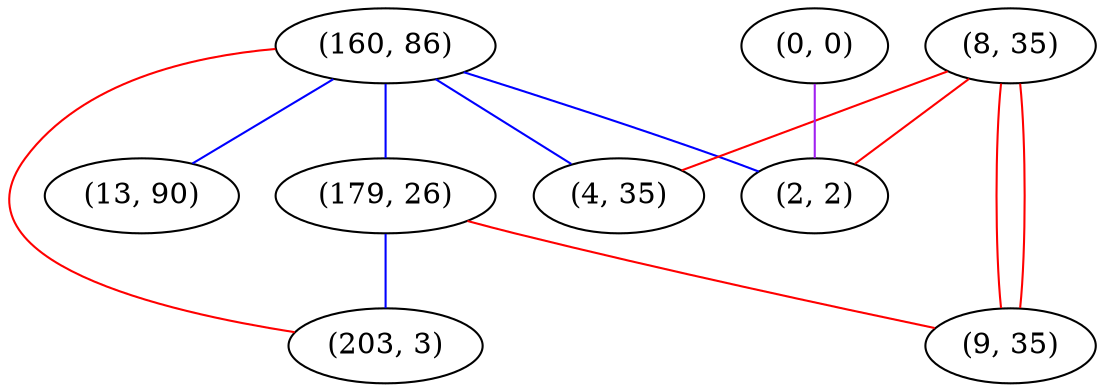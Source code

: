 graph "" {
"(160, 86)";
"(8, 35)";
"(0, 0)";
"(179, 26)";
"(9, 35)";
"(13, 90)";
"(203, 3)";
"(4, 35)";
"(2, 2)";
"(160, 86)" -- "(179, 26)"  [color=blue, key=0, weight=3];
"(160, 86)" -- "(13, 90)"  [color=blue, key=0, weight=3];
"(160, 86)" -- "(203, 3)"  [color=red, key=0, weight=1];
"(160, 86)" -- "(4, 35)"  [color=blue, key=0, weight=3];
"(160, 86)" -- "(2, 2)"  [color=blue, key=0, weight=3];
"(8, 35)" -- "(9, 35)"  [color=red, key=0, weight=1];
"(8, 35)" -- "(9, 35)"  [color=red, key=1, weight=1];
"(8, 35)" -- "(4, 35)"  [color=red, key=0, weight=1];
"(8, 35)" -- "(2, 2)"  [color=red, key=0, weight=1];
"(0, 0)" -- "(2, 2)"  [color=purple, key=0, weight=4];
"(179, 26)" -- "(9, 35)"  [color=red, key=0, weight=1];
"(179, 26)" -- "(203, 3)"  [color=blue, key=0, weight=3];
}
